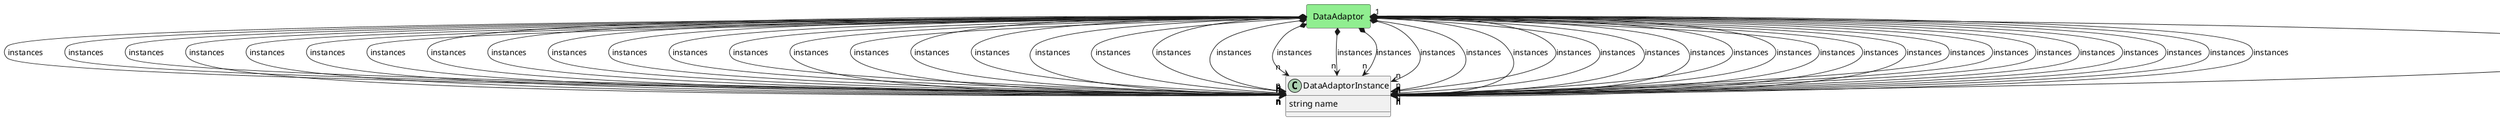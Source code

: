 @startuml

class "DataAdaptorInstance" as Model {
 string name

 
}

rectangle "DataAdaptor" as DataAdaptor #lightblue {
}

Model o--> "1" DataAdaptor : parent




    rectangle "DataAdaptor" as DataAdaptor #lightgreen {
    }
    
        DataAdaptor   *--> "n" Model : "instances"
    
    rectangle "DataAdaptor" as DataAdaptor #lightgreen {
    }
    
        DataAdaptor   *--> "n" Model : "instances"
    
    rectangle "DataAdaptor" as DataAdaptor #lightgreen {
    }
    
        DataAdaptor   *--> "n" Model : "instances"
    
    rectangle "DataAdaptor" as DataAdaptor #lightgreen {
    }
    
        DataAdaptor   *--> "n" Model : "instances"
    
    rectangle "DataAdaptor" as DataAdaptor #lightgreen {
    }
    
        DataAdaptor   *--> "n" Model : "instances"
    
    rectangle "DataAdaptor" as DataAdaptor #lightgreen {
    }
    
        DataAdaptor   *--> "n" Model : "instances"
    
    rectangle "DataAdaptor" as DataAdaptor #lightgreen {
    }
    
        DataAdaptor   *--> "n" Model : "instances"
    
    rectangle "DataAdaptor" as DataAdaptor #lightgreen {
    }
    
        DataAdaptor   *--> "n" Model : "instances"
    
    rectangle "DataAdaptor" as DataAdaptor #lightgreen {
    }
    
        DataAdaptor   *--> "n" Model : "instances"
    
    rectangle "DataAdaptor" as DataAdaptor #lightgreen {
    }
    
        DataAdaptor   *--> "n" Model : "instances"
    
    rectangle "DataAdaptor" as DataAdaptor #lightgreen {
    }
    
        DataAdaptor   *--> "n" Model : "instances"
    
    rectangle "DataAdaptor" as DataAdaptor #lightgreen {
    }
    
        DataAdaptor   *--> "n" Model : "instances"
    
    rectangle "DataAdaptor" as DataAdaptor #lightgreen {
    }
    
        DataAdaptor   *--> "n" Model : "instances"
    
    rectangle "DataAdaptor" as DataAdaptor #lightgreen {
    }
    
        DataAdaptor   *--> "n" Model : "instances"
    
    rectangle "DataAdaptor" as DataAdaptor #lightgreen {
    }
    
        DataAdaptor   *--> "n" Model : "instances"
    
    rectangle "DataAdaptor" as DataAdaptor #lightgreen {
    }
    
        DataAdaptor   *--> "n" Model : "instances"
    
    rectangle "DataAdaptor" as DataAdaptor #lightgreen {
    }
    
        DataAdaptor   *--> "n" Model : "instances"
    
    rectangle "DataAdaptor" as DataAdaptor #lightgreen {
    }
    
        DataAdaptor   *--> "n" Model : "instances"
    
    rectangle "DataAdaptor" as DataAdaptor #lightgreen {
    }
    
        DataAdaptor   *--> "n" Model : "instances"
    
    rectangle "DataAdaptor" as DataAdaptor #lightgreen {
    }
    
        DataAdaptor   *--> "n" Model : "instances"
    
    rectangle "DataAdaptor" as DataAdaptor #lightgreen {
    }
    
        DataAdaptor   *--> "n" Model : "instances"
    
    rectangle "DataAdaptor" as DataAdaptor #lightgreen {
    }
    
        DataAdaptor   *--> "n" Model : "instances"
    
    rectangle "DataAdaptor" as DataAdaptor #lightgreen {
    }
    
        DataAdaptor   *--> "n" Model : "instances"
    
    rectangle "DataAdaptor" as DataAdaptor #lightgreen {
    }
    
        DataAdaptor   *--> "n" Model : "instances"
    
    rectangle "DataAdaptor" as DataAdaptor #lightgreen {
    }
    
        DataAdaptor   *--> "n" Model : "instances"
    
    rectangle "DataAdaptor" as DataAdaptor #lightgreen {
    }
    
        DataAdaptor   *--> "n" Model : "instances"
    
    rectangle "DataAdaptor" as DataAdaptor #lightgreen {
    }
    
        DataAdaptor   *--> "n" Model : "instances"
    
    rectangle "DataAdaptor" as DataAdaptor #lightgreen {
    }
    
        DataAdaptor   *--> "n" Model : "instances"
    
    rectangle "DataAdaptor" as DataAdaptor #lightgreen {
    }
    
        DataAdaptor   *--> "n" Model : "instances"
    
    rectangle "DataAdaptor" as DataAdaptor #lightgreen {
    }
    
        DataAdaptor   *--> "n" Model : "instances"
    
    rectangle "DataAdaptor" as DataAdaptor #lightgreen {
    }
    
        DataAdaptor   *--> "n" Model : "instances"
    
    rectangle "DataAdaptor" as DataAdaptor #lightgreen {
    }
    
        DataAdaptor   *--> "n" Model : "instances"
    
    rectangle "DataAdaptor" as DataAdaptor #lightgreen {
    }
    
        DataAdaptor   *--> "n" Model : "instances"
    
    rectangle "DataAdaptor" as DataAdaptor #lightgreen {
    }
    
        DataAdaptor   *--> "n" Model : "instances"
    
    rectangle "DataAdaptor" as DataAdaptor #lightgreen {
    }
    
        DataAdaptor   *--> "n" Model : "instances"
    
    rectangle "DataAdaptor" as DataAdaptor #lightgreen {
    }
    
        DataAdaptor   *--> "n" Model : "instances"
    
    rectangle "DataAdaptor" as DataAdaptor #lightgreen {
    }
    
        DataAdaptor   *--> "n" Model : "instances"
    
    rectangle "DataAdaptor" as DataAdaptor #lightgreen {
    }
    
        DataAdaptor   *--> "n" Model : "instances"
    
    rectangle "DataAdaptor" as DataAdaptor #lightgreen {
    }
    
        DataAdaptor   *--> "n" Model : "instances"
    
    rectangle "DataAdaptor" as DataAdaptor #lightgreen {
    }
    
        DataAdaptor   *--> "n" Model : "instances"
    
    rectangle "DataAdaptor" as DataAdaptor #lightgreen {
    }
    
        DataAdaptor   *--> "n" Model : "instances"
    
    rectangle "DataAdaptor" as DataAdaptor #lightgreen {
    }
    
        DataAdaptor   *--> "n" Model : "instances"
    
    rectangle "DataAdaptor" as DataAdaptor #lightgreen {
    }
    
        DataAdaptor   *--> "n" Model : "instances"
    
    rectangle "DataAdaptor" as DataAdaptor #lightgreen {
    }
    
        DataAdaptor   *--> "n" Model : "instances"
    

@enduml
